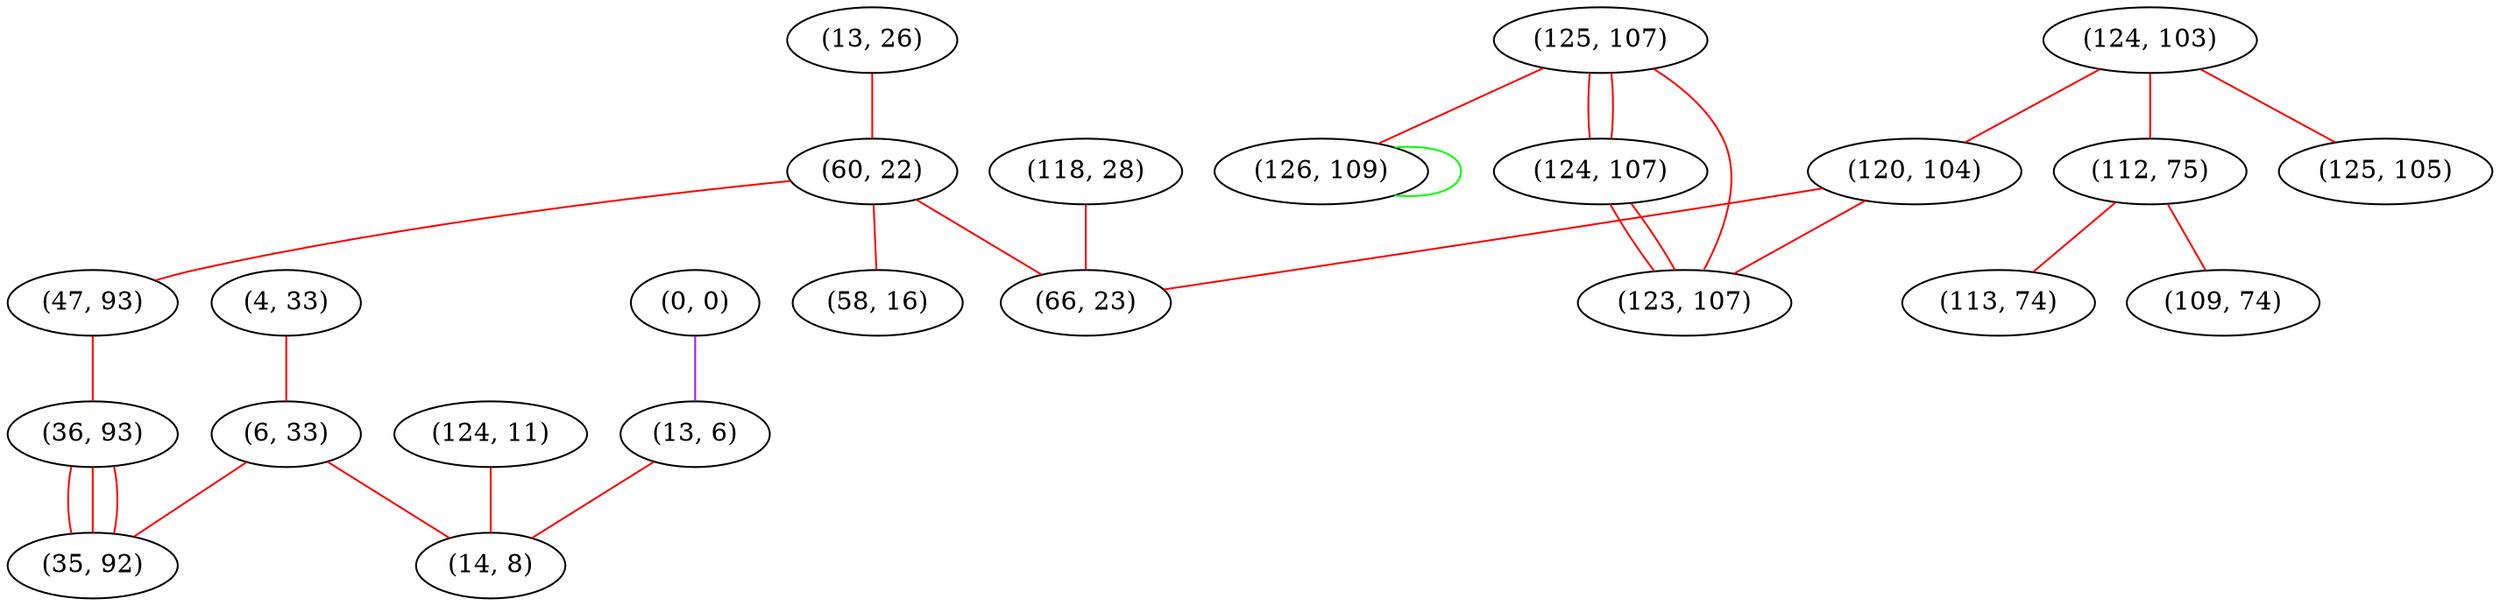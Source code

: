 graph "" {
"(13, 26)";
"(125, 107)";
"(0, 0)";
"(118, 28)";
"(124, 103)";
"(4, 33)";
"(124, 107)";
"(60, 22)";
"(47, 93)";
"(58, 16)";
"(36, 93)";
"(120, 104)";
"(124, 11)";
"(125, 105)";
"(6, 33)";
"(13, 6)";
"(123, 107)";
"(126, 109)";
"(112, 75)";
"(113, 74)";
"(66, 23)";
"(35, 92)";
"(109, 74)";
"(14, 8)";
"(13, 26)" -- "(60, 22)"  [color=red, key=0, weight=1];
"(125, 107)" -- "(126, 109)"  [color=red, key=0, weight=1];
"(125, 107)" -- "(123, 107)"  [color=red, key=0, weight=1];
"(125, 107)" -- "(124, 107)"  [color=red, key=0, weight=1];
"(125, 107)" -- "(124, 107)"  [color=red, key=1, weight=1];
"(0, 0)" -- "(13, 6)"  [color=purple, key=0, weight=4];
"(118, 28)" -- "(66, 23)"  [color=red, key=0, weight=1];
"(124, 103)" -- "(125, 105)"  [color=red, key=0, weight=1];
"(124, 103)" -- "(112, 75)"  [color=red, key=0, weight=1];
"(124, 103)" -- "(120, 104)"  [color=red, key=0, weight=1];
"(4, 33)" -- "(6, 33)"  [color=red, key=0, weight=1];
"(124, 107)" -- "(123, 107)"  [color=red, key=0, weight=1];
"(124, 107)" -- "(123, 107)"  [color=red, key=1, weight=1];
"(60, 22)" -- "(66, 23)"  [color=red, key=0, weight=1];
"(60, 22)" -- "(58, 16)"  [color=red, key=0, weight=1];
"(60, 22)" -- "(47, 93)"  [color=red, key=0, weight=1];
"(47, 93)" -- "(36, 93)"  [color=red, key=0, weight=1];
"(36, 93)" -- "(35, 92)"  [color=red, key=0, weight=1];
"(36, 93)" -- "(35, 92)"  [color=red, key=1, weight=1];
"(36, 93)" -- "(35, 92)"  [color=red, key=2, weight=1];
"(120, 104)" -- "(66, 23)"  [color=red, key=0, weight=1];
"(120, 104)" -- "(123, 107)"  [color=red, key=0, weight=1];
"(124, 11)" -- "(14, 8)"  [color=red, key=0, weight=1];
"(6, 33)" -- "(35, 92)"  [color=red, key=0, weight=1];
"(6, 33)" -- "(14, 8)"  [color=red, key=0, weight=1];
"(13, 6)" -- "(14, 8)"  [color=red, key=0, weight=1];
"(126, 109)" -- "(126, 109)"  [color=green, key=0, weight=2];
"(112, 75)" -- "(113, 74)"  [color=red, key=0, weight=1];
"(112, 75)" -- "(109, 74)"  [color=red, key=0, weight=1];
}
